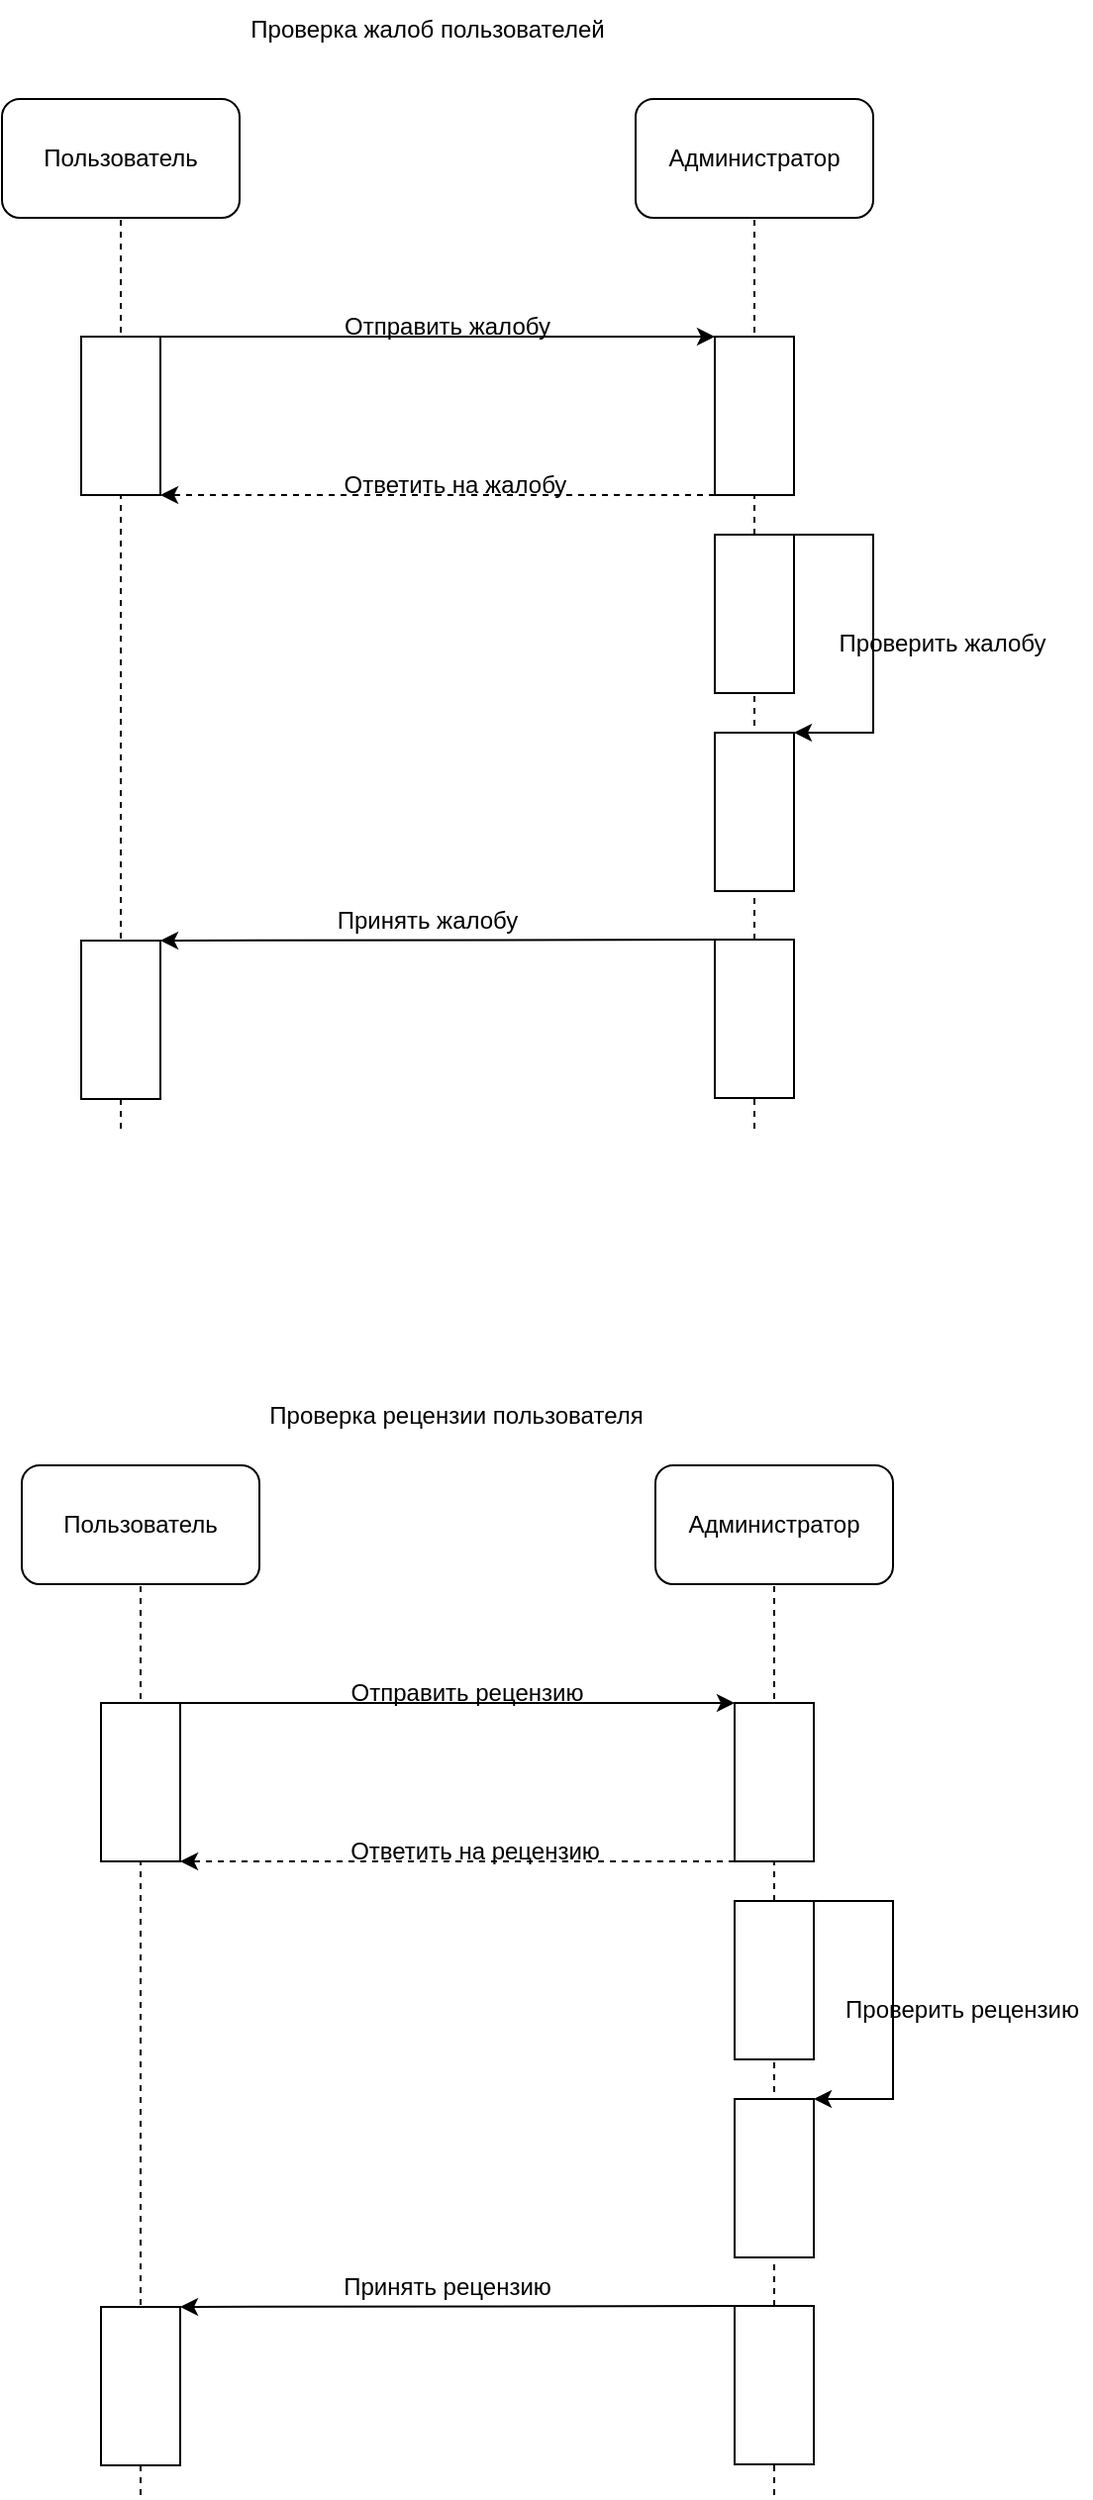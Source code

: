 <mxfile version="22.0.0" type="device">
  <diagram name="Страница — 1" id="awOdxvU8Fqqp0CnhUrcI">
    <mxGraphModel dx="1431" dy="821" grid="1" gridSize="10" guides="1" tooltips="1" connect="1" arrows="1" fold="1" page="1" pageScale="1" pageWidth="827" pageHeight="1169" math="0" shadow="0">
      <root>
        <mxCell id="0" />
        <mxCell id="1" parent="0" />
        <mxCell id="iTpeQLTcBXCF3-lKxVC1-1" value="Администратор" style="rounded=1;whiteSpace=wrap;html=1;" parent="1" vertex="1">
          <mxGeometry x="440" y="80" width="120" height="60" as="geometry" />
        </mxCell>
        <mxCell id="iTpeQLTcBXCF3-lKxVC1-2" value="Пользователь" style="rounded=1;whiteSpace=wrap;html=1;" parent="1" vertex="1">
          <mxGeometry x="120" y="80" width="120" height="60" as="geometry" />
        </mxCell>
        <mxCell id="iTpeQLTcBXCF3-lKxVC1-3" value="" style="endArrow=none;dashed=1;html=1;rounded=0;entryX=0.5;entryY=1;entryDx=0;entryDy=0;" parent="1" target="iTpeQLTcBXCF3-lKxVC1-2" edge="1">
          <mxGeometry width="50" height="50" relative="1" as="geometry">
            <mxPoint x="180" y="600" as="sourcePoint" />
            <mxPoint x="440" y="210" as="targetPoint" />
          </mxGeometry>
        </mxCell>
        <mxCell id="iTpeQLTcBXCF3-lKxVC1-4" value="" style="endArrow=none;dashed=1;html=1;rounded=0;entryX=0.5;entryY=1;entryDx=0;entryDy=0;" parent="1" source="iTpeQLTcBXCF3-lKxVC1-12" target="iTpeQLTcBXCF3-lKxVC1-1" edge="1">
          <mxGeometry width="50" height="50" relative="1" as="geometry">
            <mxPoint x="500" y="520" as="sourcePoint" />
            <mxPoint x="440" y="210" as="targetPoint" />
          </mxGeometry>
        </mxCell>
        <mxCell id="iTpeQLTcBXCF3-lKxVC1-5" value="" style="rounded=0;whiteSpace=wrap;html=1;" parent="1" vertex="1">
          <mxGeometry x="160" y="200" width="40" height="80" as="geometry" />
        </mxCell>
        <mxCell id="iTpeQLTcBXCF3-lKxVC1-6" value="" style="rounded=0;whiteSpace=wrap;html=1;" parent="1" vertex="1">
          <mxGeometry x="480" y="200" width="40" height="80" as="geometry" />
        </mxCell>
        <mxCell id="iTpeQLTcBXCF3-lKxVC1-7" value="" style="endArrow=classic;html=1;rounded=0;exitX=1;exitY=0;exitDx=0;exitDy=0;entryX=0;entryY=0;entryDx=0;entryDy=0;" parent="1" source="iTpeQLTcBXCF3-lKxVC1-5" target="iTpeQLTcBXCF3-lKxVC1-6" edge="1">
          <mxGeometry width="50" height="50" relative="1" as="geometry">
            <mxPoint x="390" y="260" as="sourcePoint" />
            <mxPoint x="440" y="210" as="targetPoint" />
          </mxGeometry>
        </mxCell>
        <mxCell id="iTpeQLTcBXCF3-lKxVC1-8" value="" style="endArrow=classic;html=1;rounded=0;entryX=1;entryY=1;entryDx=0;entryDy=0;exitX=0;exitY=1;exitDx=0;exitDy=0;dashed=1;" parent="1" source="iTpeQLTcBXCF3-lKxVC1-6" target="iTpeQLTcBXCF3-lKxVC1-5" edge="1">
          <mxGeometry width="50" height="50" relative="1" as="geometry">
            <mxPoint x="390" y="260" as="sourcePoint" />
            <mxPoint x="440" y="210" as="targetPoint" />
          </mxGeometry>
        </mxCell>
        <mxCell id="iTpeQLTcBXCF3-lKxVC1-9" value="Отправить жалобу" style="text;html=1;strokeColor=none;fillColor=none;align=center;verticalAlign=middle;whiteSpace=wrap;rounded=0;" parent="1" vertex="1">
          <mxGeometry x="280" y="180" width="130" height="30" as="geometry" />
        </mxCell>
        <mxCell id="iTpeQLTcBXCF3-lKxVC1-10" value="Ответить на жалобу" style="text;html=1;strokeColor=none;fillColor=none;align=center;verticalAlign=middle;whiteSpace=wrap;rounded=0;" parent="1" vertex="1">
          <mxGeometry x="284" y="260" width="130" height="30" as="geometry" />
        </mxCell>
        <mxCell id="iTpeQLTcBXCF3-lKxVC1-11" value="Проверить жалобу" style="text;html=1;strokeColor=none;fillColor=none;align=center;verticalAlign=middle;whiteSpace=wrap;rounded=0;" parent="1" vertex="1">
          <mxGeometry x="530" y="340" width="130" height="30" as="geometry" />
        </mxCell>
        <mxCell id="iTpeQLTcBXCF3-lKxVC1-13" value="" style="endArrow=none;dashed=1;html=1;rounded=0;entryX=0.5;entryY=1;entryDx=0;entryDy=0;" parent="1" source="iTpeQLTcBXCF3-lKxVC1-16" target="iTpeQLTcBXCF3-lKxVC1-12" edge="1">
          <mxGeometry width="50" height="50" relative="1" as="geometry">
            <mxPoint x="500" y="600" as="sourcePoint" />
            <mxPoint x="500" y="140" as="targetPoint" />
          </mxGeometry>
        </mxCell>
        <mxCell id="iTpeQLTcBXCF3-lKxVC1-12" value="" style="rounded=0;whiteSpace=wrap;html=1;" parent="1" vertex="1">
          <mxGeometry x="480" y="300" width="40" height="80" as="geometry" />
        </mxCell>
        <mxCell id="iTpeQLTcBXCF3-lKxVC1-14" value="" style="rounded=0;whiteSpace=wrap;html=1;" parent="1" vertex="1">
          <mxGeometry x="480" y="400" width="40" height="80" as="geometry" />
        </mxCell>
        <mxCell id="iTpeQLTcBXCF3-lKxVC1-15" value="" style="endArrow=classic;html=1;rounded=0;exitX=1;exitY=0;exitDx=0;exitDy=0;entryX=1;entryY=0;entryDx=0;entryDy=0;" parent="1" source="iTpeQLTcBXCF3-lKxVC1-12" target="iTpeQLTcBXCF3-lKxVC1-14" edge="1">
          <mxGeometry width="50" height="50" relative="1" as="geometry">
            <mxPoint x="390" y="260" as="sourcePoint" />
            <mxPoint x="440" y="210" as="targetPoint" />
            <Array as="points">
              <mxPoint x="560" y="300" />
              <mxPoint x="560" y="400" />
            </Array>
          </mxGeometry>
        </mxCell>
        <mxCell id="iTpeQLTcBXCF3-lKxVC1-17" value="" style="endArrow=none;dashed=1;html=1;rounded=0;entryX=0.5;entryY=1;entryDx=0;entryDy=0;" parent="1" target="iTpeQLTcBXCF3-lKxVC1-16" edge="1">
          <mxGeometry width="50" height="50" relative="1" as="geometry">
            <mxPoint x="500" y="600" as="sourcePoint" />
            <mxPoint x="500" y="380" as="targetPoint" />
          </mxGeometry>
        </mxCell>
        <mxCell id="iTpeQLTcBXCF3-lKxVC1-16" value="" style="rounded=0;whiteSpace=wrap;html=1;" parent="1" vertex="1">
          <mxGeometry x="480" y="504.5" width="40" height="80" as="geometry" />
        </mxCell>
        <mxCell id="iTpeQLTcBXCF3-lKxVC1-18" value="" style="rounded=0;whiteSpace=wrap;html=1;" parent="1" vertex="1">
          <mxGeometry x="160" y="505" width="40" height="80" as="geometry" />
        </mxCell>
        <mxCell id="iTpeQLTcBXCF3-lKxVC1-20" value="" style="endArrow=classic;html=1;rounded=0;exitX=0;exitY=0;exitDx=0;exitDy=0;entryX=1;entryY=0;entryDx=0;entryDy=0;" parent="1" source="iTpeQLTcBXCF3-lKxVC1-16" target="iTpeQLTcBXCF3-lKxVC1-18" edge="1">
          <mxGeometry width="50" height="50" relative="1" as="geometry">
            <mxPoint x="390" y="350" as="sourcePoint" />
            <mxPoint x="440" y="300" as="targetPoint" />
          </mxGeometry>
        </mxCell>
        <mxCell id="iTpeQLTcBXCF3-lKxVC1-21" value="Принять жалобу" style="text;html=1;strokeColor=none;fillColor=none;align=center;verticalAlign=middle;whiteSpace=wrap;rounded=0;" parent="1" vertex="1">
          <mxGeometry x="270" y="480" width="130" height="30" as="geometry" />
        </mxCell>
        <mxCell id="iTpeQLTcBXCF3-lKxVC1-22" value="Проверка жалоб пользователей" style="text;html=1;strokeColor=none;fillColor=none;align=center;verticalAlign=middle;whiteSpace=wrap;rounded=0;" parent="1" vertex="1">
          <mxGeometry x="225" y="30" width="220" height="30" as="geometry" />
        </mxCell>
        <mxCell id="iTpeQLTcBXCF3-lKxVC1-23" value="Администратор" style="rounded=1;whiteSpace=wrap;html=1;" parent="1" vertex="1">
          <mxGeometry x="450" y="770" width="120" height="60" as="geometry" />
        </mxCell>
        <mxCell id="iTpeQLTcBXCF3-lKxVC1-24" value="Пользователь" style="rounded=1;whiteSpace=wrap;html=1;" parent="1" vertex="1">
          <mxGeometry x="130" y="770" width="120" height="60" as="geometry" />
        </mxCell>
        <mxCell id="iTpeQLTcBXCF3-lKxVC1-25" value="" style="endArrow=none;dashed=1;html=1;rounded=0;entryX=0.5;entryY=1;entryDx=0;entryDy=0;" parent="1" target="iTpeQLTcBXCF3-lKxVC1-24" edge="1">
          <mxGeometry width="50" height="50" relative="1" as="geometry">
            <mxPoint x="190" y="1290" as="sourcePoint" />
            <mxPoint x="450" y="900" as="targetPoint" />
          </mxGeometry>
        </mxCell>
        <mxCell id="iTpeQLTcBXCF3-lKxVC1-26" value="" style="endArrow=none;dashed=1;html=1;rounded=0;entryX=0.5;entryY=1;entryDx=0;entryDy=0;" parent="1" source="iTpeQLTcBXCF3-lKxVC1-35" target="iTpeQLTcBXCF3-lKxVC1-23" edge="1">
          <mxGeometry width="50" height="50" relative="1" as="geometry">
            <mxPoint x="510" y="1210" as="sourcePoint" />
            <mxPoint x="450" y="900" as="targetPoint" />
          </mxGeometry>
        </mxCell>
        <mxCell id="iTpeQLTcBXCF3-lKxVC1-27" value="" style="rounded=0;whiteSpace=wrap;html=1;" parent="1" vertex="1">
          <mxGeometry x="170" y="890" width="40" height="80" as="geometry" />
        </mxCell>
        <mxCell id="iTpeQLTcBXCF3-lKxVC1-28" value="" style="rounded=0;whiteSpace=wrap;html=1;" parent="1" vertex="1">
          <mxGeometry x="490" y="890" width="40" height="80" as="geometry" />
        </mxCell>
        <mxCell id="iTpeQLTcBXCF3-lKxVC1-29" value="" style="endArrow=classic;html=1;rounded=0;exitX=1;exitY=0;exitDx=0;exitDy=0;entryX=0;entryY=0;entryDx=0;entryDy=0;" parent="1" source="iTpeQLTcBXCF3-lKxVC1-27" target="iTpeQLTcBXCF3-lKxVC1-28" edge="1">
          <mxGeometry width="50" height="50" relative="1" as="geometry">
            <mxPoint x="400" y="950" as="sourcePoint" />
            <mxPoint x="450" y="900" as="targetPoint" />
          </mxGeometry>
        </mxCell>
        <mxCell id="iTpeQLTcBXCF3-lKxVC1-30" value="" style="endArrow=classic;html=1;rounded=0;entryX=1;entryY=1;entryDx=0;entryDy=0;exitX=0;exitY=1;exitDx=0;exitDy=0;dashed=1;" parent="1" source="iTpeQLTcBXCF3-lKxVC1-28" target="iTpeQLTcBXCF3-lKxVC1-27" edge="1">
          <mxGeometry width="50" height="50" relative="1" as="geometry">
            <mxPoint x="400" y="950" as="sourcePoint" />
            <mxPoint x="450" y="900" as="targetPoint" />
          </mxGeometry>
        </mxCell>
        <mxCell id="iTpeQLTcBXCF3-lKxVC1-31" value="Отправить рецензию" style="text;html=1;strokeColor=none;fillColor=none;align=center;verticalAlign=middle;whiteSpace=wrap;rounded=0;" parent="1" vertex="1">
          <mxGeometry x="290" y="870" width="130" height="30" as="geometry" />
        </mxCell>
        <mxCell id="iTpeQLTcBXCF3-lKxVC1-32" value="Ответить на рецензию" style="text;html=1;strokeColor=none;fillColor=none;align=center;verticalAlign=middle;whiteSpace=wrap;rounded=0;" parent="1" vertex="1">
          <mxGeometry x="294" y="950" width="130" height="30" as="geometry" />
        </mxCell>
        <mxCell id="iTpeQLTcBXCF3-lKxVC1-33" value="Проверить рецензию" style="text;html=1;strokeColor=none;fillColor=none;align=center;verticalAlign=middle;whiteSpace=wrap;rounded=0;" parent="1" vertex="1">
          <mxGeometry x="540" y="1030" width="130" height="30" as="geometry" />
        </mxCell>
        <mxCell id="iTpeQLTcBXCF3-lKxVC1-34" value="" style="endArrow=none;dashed=1;html=1;rounded=0;entryX=0.5;entryY=1;entryDx=0;entryDy=0;" parent="1" source="iTpeQLTcBXCF3-lKxVC1-39" target="iTpeQLTcBXCF3-lKxVC1-35" edge="1">
          <mxGeometry width="50" height="50" relative="1" as="geometry">
            <mxPoint x="510" y="1290" as="sourcePoint" />
            <mxPoint x="510" y="830" as="targetPoint" />
          </mxGeometry>
        </mxCell>
        <mxCell id="iTpeQLTcBXCF3-lKxVC1-35" value="" style="rounded=0;whiteSpace=wrap;html=1;" parent="1" vertex="1">
          <mxGeometry x="490" y="990" width="40" height="80" as="geometry" />
        </mxCell>
        <mxCell id="iTpeQLTcBXCF3-lKxVC1-36" value="" style="rounded=0;whiteSpace=wrap;html=1;" parent="1" vertex="1">
          <mxGeometry x="490" y="1090" width="40" height="80" as="geometry" />
        </mxCell>
        <mxCell id="iTpeQLTcBXCF3-lKxVC1-37" value="" style="endArrow=classic;html=1;rounded=0;exitX=1;exitY=0;exitDx=0;exitDy=0;entryX=1;entryY=0;entryDx=0;entryDy=0;" parent="1" source="iTpeQLTcBXCF3-lKxVC1-35" target="iTpeQLTcBXCF3-lKxVC1-36" edge="1">
          <mxGeometry width="50" height="50" relative="1" as="geometry">
            <mxPoint x="400" y="950" as="sourcePoint" />
            <mxPoint x="450" y="900" as="targetPoint" />
            <Array as="points">
              <mxPoint x="570" y="990" />
              <mxPoint x="570" y="1090" />
            </Array>
          </mxGeometry>
        </mxCell>
        <mxCell id="iTpeQLTcBXCF3-lKxVC1-38" value="" style="endArrow=none;dashed=1;html=1;rounded=0;entryX=0.5;entryY=1;entryDx=0;entryDy=0;" parent="1" target="iTpeQLTcBXCF3-lKxVC1-39" edge="1">
          <mxGeometry width="50" height="50" relative="1" as="geometry">
            <mxPoint x="510" y="1290" as="sourcePoint" />
            <mxPoint x="510" y="1070" as="targetPoint" />
          </mxGeometry>
        </mxCell>
        <mxCell id="iTpeQLTcBXCF3-lKxVC1-39" value="" style="rounded=0;whiteSpace=wrap;html=1;" parent="1" vertex="1">
          <mxGeometry x="490" y="1194.5" width="40" height="80" as="geometry" />
        </mxCell>
        <mxCell id="iTpeQLTcBXCF3-lKxVC1-40" value="" style="rounded=0;whiteSpace=wrap;html=1;" parent="1" vertex="1">
          <mxGeometry x="170" y="1195" width="40" height="80" as="geometry" />
        </mxCell>
        <mxCell id="iTpeQLTcBXCF3-lKxVC1-41" value="" style="endArrow=classic;html=1;rounded=0;exitX=0;exitY=0;exitDx=0;exitDy=0;entryX=1;entryY=0;entryDx=0;entryDy=0;" parent="1" source="iTpeQLTcBXCF3-lKxVC1-39" target="iTpeQLTcBXCF3-lKxVC1-40" edge="1">
          <mxGeometry width="50" height="50" relative="1" as="geometry">
            <mxPoint x="400" y="1040" as="sourcePoint" />
            <mxPoint x="450" y="990" as="targetPoint" />
          </mxGeometry>
        </mxCell>
        <mxCell id="iTpeQLTcBXCF3-lKxVC1-42" value="Принять рецензию" style="text;html=1;strokeColor=none;fillColor=none;align=center;verticalAlign=middle;whiteSpace=wrap;rounded=0;" parent="1" vertex="1">
          <mxGeometry x="280" y="1170" width="130" height="30" as="geometry" />
        </mxCell>
        <mxCell id="iTpeQLTcBXCF3-lKxVC1-43" value="Проверка рецензии пользователя" style="text;html=1;strokeColor=none;fillColor=none;align=center;verticalAlign=middle;whiteSpace=wrap;rounded=0;" parent="1" vertex="1">
          <mxGeometry x="241.5" y="730" width="215" height="30" as="geometry" />
        </mxCell>
      </root>
    </mxGraphModel>
  </diagram>
</mxfile>
